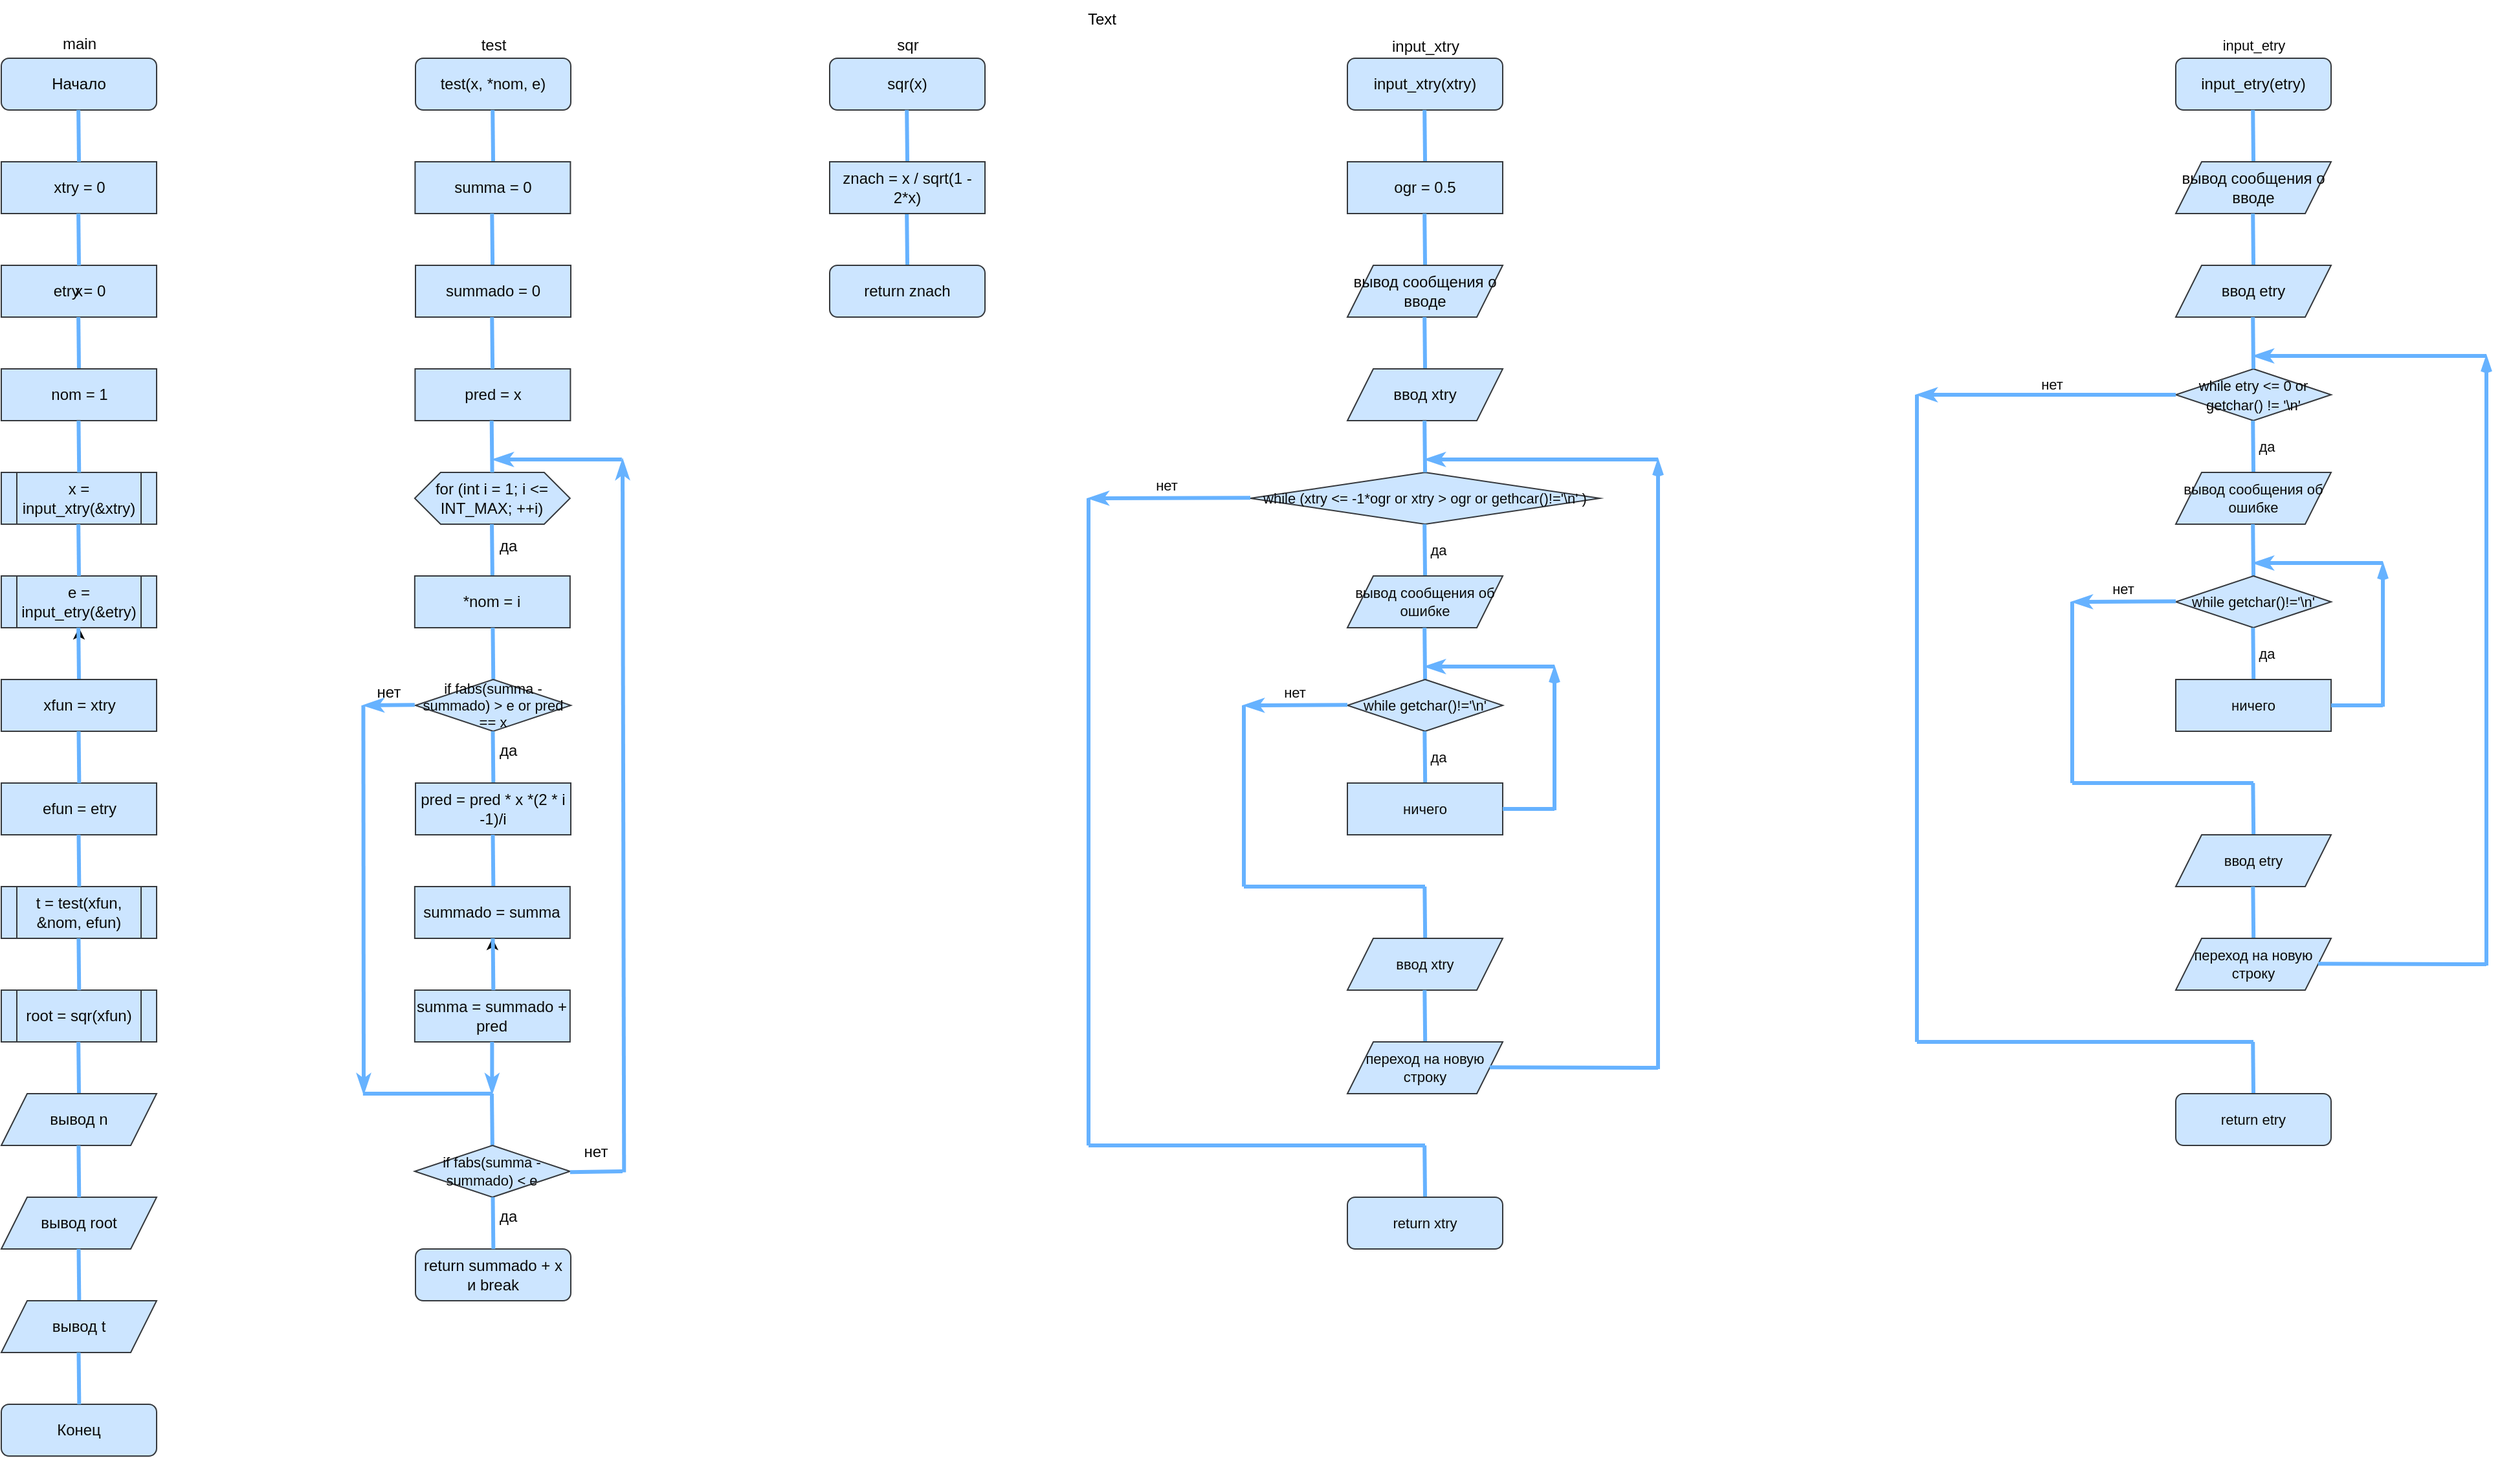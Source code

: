 <mxfile>
    <diagram id="ryQu1h_99_hGB_A9CcAF" name="Страница 1">
        <mxGraphModel dx="655" dy="371" grid="1" gridSize="10" guides="1" tooltips="1" connect="1" arrows="1" fold="1" page="1" pageScale="1" pageWidth="3300" pageHeight="2339" background="#ffffff" math="0" shadow="0">
            <root>
                <mxCell id="0"/>
                <mxCell id="1" parent="0"/>
                <mxCell id="2" value="&lt;font color=&quot;#050505&quot;&gt;Начало&lt;/font&gt;" style="whiteSpace=wrap;html=1;fillStyle=auto;fillColor=#cce5ff;strokeColor=#36393d;rounded=1;" parent="1" vertex="1">
                    <mxGeometry x="160" y="80" width="120" height="40" as="geometry"/>
                </mxCell>
                <mxCell id="3" value="Text" style="text;html=1;align=center;verticalAlign=middle;resizable=0;points=[];autosize=1;strokeColor=none;fillColor=none;" parent="1" vertex="1">
                    <mxGeometry x="985" y="35" width="50" height="30" as="geometry"/>
                </mxCell>
                <mxCell id="22" value="" style="rounded=0;whiteSpace=wrap;html=1;fillColor=#cce5ff;strokeColor=#36393d;" parent="1" vertex="1">
                    <mxGeometry x="160" y="160" width="120" height="40" as="geometry"/>
                </mxCell>
                <mxCell id="32" value="xtry = 0" style="text;html=1;align=center;verticalAlign=middle;resizable=0;points=[];autosize=1;strokeColor=none;fillColor=none;fontSize=12;fontFamily=Helvetica;fontColor=#0A0A0A;" parent="1" vertex="1">
                    <mxGeometry x="190" y="165" width="60" height="30" as="geometry"/>
                </mxCell>
                <mxCell id="34" value="x" style="rounded=0;whiteSpace=wrap;html=1;fillColor=#cce5ff;strokeColor=#36393d;" parent="1" vertex="1">
                    <mxGeometry x="160" y="240" width="120" height="40" as="geometry"/>
                </mxCell>
                <mxCell id="35" value="etry = 0" style="text;html=1;align=center;verticalAlign=middle;resizable=0;points=[];autosize=1;strokeColor=none;fillColor=none;fontSize=12;fontFamily=Helvetica;fontColor=#0A0A0A;" parent="1" vertex="1">
                    <mxGeometry x="190" y="245" width="60" height="30" as="geometry"/>
                </mxCell>
                <mxCell id="36" value="x = input_xtry(&amp;amp;xtry)" style="shape=process;whiteSpace=wrap;html=1;backgroundOutline=1;rounded=0;strokeColor=#36393d;fontFamily=Helvetica;fontSize=12;fontColor=#0A0A0A;fillColor=#cce5ff;" parent="1" vertex="1">
                    <mxGeometry x="160" y="400" width="120" height="40" as="geometry"/>
                </mxCell>
                <mxCell id="37" value="e = input_etry(&amp;amp;etry)" style="shape=process;whiteSpace=wrap;html=1;backgroundOutline=1;rounded=0;strokeColor=#36393d;fontFamily=Helvetica;fontSize=12;fontColor=#0A0A0A;fillColor=#cce5ff;" parent="1" vertex="1">
                    <mxGeometry x="160" y="480" width="120" height="40" as="geometry"/>
                </mxCell>
                <mxCell id="227" value="" style="edgeStyle=none;html=1;" parent="1" source="41" target="37" edge="1">
                    <mxGeometry relative="1" as="geometry"/>
                </mxCell>
                <mxCell id="41" value="t = test(xfun, &amp;amp;nom, efun)" style="shape=process;whiteSpace=wrap;html=1;backgroundOutline=1;rounded=0;strokeColor=#36393d;fontFamily=Helvetica;fontSize=12;fontColor=#0A0A0A;fillColor=#cce5ff;" parent="1" vertex="1">
                    <mxGeometry x="160" y="720" width="120" height="40" as="geometry"/>
                </mxCell>
                <mxCell id="42" value="root = sqr(xfun)" style="shape=process;whiteSpace=wrap;html=1;backgroundOutline=1;rounded=0;strokeColor=#36393d;fontFamily=Helvetica;fontSize=12;fontColor=#0A0A0A;fillColor=#cce5ff;" parent="1" vertex="1">
                    <mxGeometry x="160" y="800" width="120" height="40" as="geometry"/>
                </mxCell>
                <mxCell id="45" value="Конец" style="rounded=1;whiteSpace=wrap;html=1;strokeColor=#36393d;fontFamily=Helvetica;fontSize=12;fontColor=#0A0A0A;fillColor=#cce5ff;" parent="1" vertex="1">
                    <mxGeometry x="160" y="1120" width="120" height="40" as="geometry"/>
                </mxCell>
                <mxCell id="48" value="" style="endArrow=none;html=1;rounded=0;strokeColor=#66B2FF;strokeWidth=3;fontFamily=Helvetica;fontSize=12;fontColor=default;" parent="1" edge="1">
                    <mxGeometry width="50" height="50" relative="1" as="geometry">
                        <mxPoint x="220" y="160" as="sourcePoint"/>
                        <mxPoint x="219.58" y="120" as="targetPoint"/>
                    </mxGeometry>
                </mxCell>
                <mxCell id="49" value="" style="endArrow=none;html=1;rounded=0;strokeColor=#66B2FF;strokeWidth=3;fontFamily=Helvetica;fontSize=12;fontColor=default;" parent="1" edge="1">
                    <mxGeometry width="50" height="50" relative="1" as="geometry">
                        <mxPoint x="220.0" y="240" as="sourcePoint"/>
                        <mxPoint x="219.58" y="200" as="targetPoint"/>
                    </mxGeometry>
                </mxCell>
                <mxCell id="50" value="" style="endArrow=none;html=1;rounded=0;strokeColor=#66B2FF;strokeWidth=3;fontFamily=Helvetica;fontSize=12;fontColor=default;" parent="1" edge="1">
                    <mxGeometry width="50" height="50" relative="1" as="geometry">
                        <mxPoint x="220" y="320" as="sourcePoint"/>
                        <mxPoint x="219.58" y="280" as="targetPoint"/>
                    </mxGeometry>
                </mxCell>
                <mxCell id="51" value="" style="endArrow=none;html=1;rounded=0;strokeColor=#66B2FF;strokeWidth=3;fontFamily=Helvetica;fontSize=12;fontColor=default;" parent="1" edge="1">
                    <mxGeometry width="50" height="50" relative="1" as="geometry">
                        <mxPoint x="220" y="480" as="sourcePoint"/>
                        <mxPoint x="219.58" y="440" as="targetPoint"/>
                    </mxGeometry>
                </mxCell>
                <mxCell id="52" value="" style="endArrow=none;html=1;rounded=0;strokeColor=#66B2FF;strokeWidth=3;fontFamily=Helvetica;fontSize=12;fontColor=default;" parent="1" edge="1">
                    <mxGeometry width="50" height="50" relative="1" as="geometry">
                        <mxPoint x="220" y="560" as="sourcePoint"/>
                        <mxPoint x="219.58" y="520" as="targetPoint"/>
                    </mxGeometry>
                </mxCell>
                <mxCell id="59" value="" style="endArrow=none;html=1;rounded=0;strokeColor=#66B2FF;strokeWidth=3;fontFamily=Helvetica;fontSize=12;fontColor=default;" parent="1" edge="1">
                    <mxGeometry width="50" height="50" relative="1" as="geometry">
                        <mxPoint x="220" y="880" as="sourcePoint"/>
                        <mxPoint x="219.58" y="840" as="targetPoint"/>
                    </mxGeometry>
                </mxCell>
                <mxCell id="60" value="main" style="text;html=1;align=center;verticalAlign=middle;resizable=0;points=[];autosize=1;strokeColor=none;fillColor=none;fontSize=12;fontFamily=Helvetica;fontColor=#0A0A0A;" parent="1" vertex="1">
                    <mxGeometry x="195" y="54" width="50" height="30" as="geometry"/>
                </mxCell>
                <mxCell id="101" value="test(x, *nom, e)" style="rounded=1;whiteSpace=wrap;html=1;strokeColor=#36393d;fontFamily=Helvetica;fontSize=12;fontColor=#0A0A0A;fillColor=#cce5ff;" parent="1" vertex="1">
                    <mxGeometry x="480" y="80" width="120" height="40" as="geometry"/>
                </mxCell>
                <mxCell id="102" value="" style="endArrow=none;html=1;rounded=0;strokeColor=#66B2FF;strokeWidth=3;fontFamily=Helvetica;fontSize=12;fontColor=default;" parent="1" edge="1">
                    <mxGeometry width="50" height="50" relative="1" as="geometry">
                        <mxPoint x="540.02" y="160" as="sourcePoint"/>
                        <mxPoint x="539.6" y="120" as="targetPoint"/>
                    </mxGeometry>
                </mxCell>
                <mxCell id="103" value="for (int i = 1; i &amp;lt;= INT_MAX; ++i)" style="shape=hexagon;perimeter=hexagonPerimeter2;whiteSpace=wrap;html=1;fixedSize=1;rounded=0;strokeColor=#36393d;fontFamily=Helvetica;fontSize=12;fontColor=#0A0A0A;fillColor=#cce5ff;" parent="1" vertex="1">
                    <mxGeometry x="479.42" y="400" width="120" height="40" as="geometry"/>
                </mxCell>
                <mxCell id="104" value="" style="endArrow=none;html=1;rounded=0;strokeColor=#66B2FF;strokeWidth=3;fontFamily=Helvetica;fontSize=12;fontColor=default;" parent="1" edge="1">
                    <mxGeometry width="50" height="50" relative="1" as="geometry">
                        <mxPoint x="539.44" y="480" as="sourcePoint"/>
                        <mxPoint x="539.02" y="440" as="targetPoint"/>
                    </mxGeometry>
                </mxCell>
                <mxCell id="110" value="" style="endArrow=none;html=1;rounded=0;strokeColor=#66B2FF;strokeWidth=3;fontFamily=Helvetica;fontSize=12;fontColor=#0A0A0A;" parent="1" edge="1">
                    <mxGeometry width="50" height="50" relative="1" as="geometry">
                        <mxPoint x="439.42" y="880" as="sourcePoint"/>
                        <mxPoint x="539.42" y="880" as="targetPoint"/>
                    </mxGeometry>
                </mxCell>
                <mxCell id="112" value="return summado + x&lt;br&gt;и break" style="rounded=1;whiteSpace=wrap;html=1;strokeColor=#36393d;fontFamily=Helvetica;fontSize=12;fontColor=#0A0A0A;fillColor=#cce5ff;" parent="1" vertex="1">
                    <mxGeometry x="480" y="1000" width="120" height="40" as="geometry"/>
                </mxCell>
                <mxCell id="117" value="" style="edgeStyle=none;orthogonalLoop=1;jettySize=auto;html=1;rounded=0;strokeColor=#66B2FF;strokeWidth=3;fontFamily=Helvetica;fontSize=12;fontColor=#0A0A0A;endArrow=classicThin;endFill=1;" parent="1" edge="1">
                    <mxGeometry width="100" relative="1" as="geometry">
                        <mxPoint x="1360" y="550" as="sourcePoint"/>
                        <mxPoint x="1260" y="550" as="targetPoint"/>
                        <Array as="points"/>
                    </mxGeometry>
                </mxCell>
                <mxCell id="119" value="да&amp;nbsp;" style="text;html=1;align=center;verticalAlign=middle;resizable=0;points=[];autosize=1;strokeColor=none;fillColor=none;fontSize=12;fontFamily=Helvetica;fontColor=#0A0A0A;" parent="1" vertex="1">
                    <mxGeometry x="533.42" y="442" width="40" height="30" as="geometry"/>
                </mxCell>
                <mxCell id="120" value="test" style="text;html=1;align=center;verticalAlign=middle;resizable=0;points=[];autosize=1;strokeColor=none;fillColor=none;fontSize=12;fontFamily=Helvetica;fontColor=#0A0A0A;" parent="1" vertex="1">
                    <mxGeometry x="520" y="55" width="40" height="30" as="geometry"/>
                </mxCell>
                <mxCell id="121" value="" style="edgeStyle=none;orthogonalLoop=1;jettySize=auto;html=1;rounded=0;strokeColor=#66B2FF;strokeWidth=3;fontFamily=Helvetica;fontSize=12;fontColor=#0A0A0A;endArrow=classicThin;endFill=1;exitX=1.043;exitY=1.024;exitDx=0;exitDy=0;exitPerimeter=0;" parent="1" source="321" edge="1">
                    <mxGeometry width="100" relative="1" as="geometry">
                        <mxPoint x="639.42" y="1020" as="sourcePoint"/>
                        <mxPoint x="640" y="390" as="targetPoint"/>
                        <Array as="points"/>
                    </mxGeometry>
                </mxCell>
                <mxCell id="122" value="sqr(x)" style="rounded=1;whiteSpace=wrap;html=1;strokeColor=#36393d;fontFamily=Helvetica;fontSize=12;fontColor=#0A0A0A;fillColor=#cce5ff;" parent="1" vertex="1">
                    <mxGeometry x="800" y="80" width="120" height="40" as="geometry"/>
                </mxCell>
                <mxCell id="123" value="sqr" style="text;html=1;align=center;verticalAlign=middle;resizable=0;points=[];autosize=1;strokeColor=none;fillColor=none;fontSize=12;fontFamily=Helvetica;fontColor=#0A0A0A;" parent="1" vertex="1">
                    <mxGeometry x="840" y="55" width="40" height="30" as="geometry"/>
                </mxCell>
                <mxCell id="125" value="" style="endArrow=none;html=1;rounded=0;strokeColor=#66B2FF;strokeWidth=3;fontFamily=Helvetica;fontSize=12;fontColor=default;" parent="1" edge="1">
                    <mxGeometry width="50" height="50" relative="1" as="geometry">
                        <mxPoint x="860.02" y="160" as="sourcePoint"/>
                        <mxPoint x="859.6" y="120" as="targetPoint"/>
                    </mxGeometry>
                </mxCell>
                <mxCell id="126" value="" style="endArrow=none;html=1;rounded=0;strokeColor=#66B2FF;strokeWidth=3;fontFamily=Helvetica;fontSize=12;fontColor=default;" parent="1" edge="1">
                    <mxGeometry width="50" height="50" relative="1" as="geometry">
                        <mxPoint x="860.02" y="240" as="sourcePoint"/>
                        <mxPoint x="859.6" y="200" as="targetPoint"/>
                    </mxGeometry>
                </mxCell>
                <mxCell id="128" value="return znach" style="rounded=1;whiteSpace=wrap;html=1;strokeColor=#36393d;fontFamily=Helvetica;fontSize=12;fontColor=#0A0A0A;fillColor=#cce5ff;" parent="1" vertex="1">
                    <mxGeometry x="800" y="240" width="120" height="40" as="geometry"/>
                </mxCell>
                <mxCell id="137" value="znach = x / sqrt(1 - 2*x)" style="whiteSpace=wrap;html=1;rounded=0;strokeColor=#36393d;fontFamily=Helvetica;fontSize=12;fontColor=#0A0A0A;fillColor=#cce5ff;" parent="1" vertex="1">
                    <mxGeometry x="800" y="160" width="120" height="40" as="geometry"/>
                </mxCell>
                <mxCell id="138" value="input_xtry(xtry)" style="rounded=1;whiteSpace=wrap;html=1;strokeColor=#36393d;fontFamily=Helvetica;fontSize=12;fontColor=#0A0A0A;fillColor=#cce5ff;" parent="1" vertex="1">
                    <mxGeometry x="1200" y="80" width="120" height="40" as="geometry"/>
                </mxCell>
                <mxCell id="139" value="input_xtry" style="text;html=1;align=center;verticalAlign=middle;resizable=0;points=[];autosize=1;strokeColor=none;fillColor=none;fontSize=12;fontFamily=Helvetica;fontColor=#0A0A0A;" parent="1" vertex="1">
                    <mxGeometry x="1220" y="56" width="80" height="30" as="geometry"/>
                </mxCell>
                <mxCell id="140" value="" style="endArrow=none;html=1;rounded=0;strokeColor=#66B2FF;strokeWidth=3;fontFamily=Helvetica;fontSize=12;fontColor=default;" parent="1" edge="1">
                    <mxGeometry width="50" height="50" relative="1" as="geometry">
                        <mxPoint x="1260.02" y="160" as="sourcePoint"/>
                        <mxPoint x="1259.6" y="120" as="targetPoint"/>
                    </mxGeometry>
                </mxCell>
                <mxCell id="141" value="ogr = 0.5" style="whiteSpace=wrap;html=1;rounded=0;strokeColor=#36393d;fontFamily=Helvetica;fontSize=12;fontColor=#0A0A0A;fillColor=#cce5ff;" parent="1" vertex="1">
                    <mxGeometry x="1200" y="160" width="120" height="40" as="geometry"/>
                </mxCell>
                <mxCell id="143" value="" style="endArrow=none;html=1;rounded=0;strokeColor=#66B2FF;strokeWidth=3;fontFamily=Helvetica;fontSize=12;fontColor=default;" parent="1" edge="1">
                    <mxGeometry width="50" height="50" relative="1" as="geometry">
                        <mxPoint x="1260.02" y="240" as="sourcePoint"/>
                        <mxPoint x="1259.6" y="200" as="targetPoint"/>
                    </mxGeometry>
                </mxCell>
                <mxCell id="144" value="вывод сообщения о вводе" style="shape=parallelogram;perimeter=parallelogramPerimeter;whiteSpace=wrap;html=1;fixedSize=1;rounded=0;strokeColor=#36393d;fontFamily=Helvetica;fontSize=12;fontColor=#0A0A0A;fillColor=#cce5ff;" parent="1" vertex="1">
                    <mxGeometry x="1200" y="240" width="120" height="40" as="geometry"/>
                </mxCell>
                <mxCell id="146" value="" style="endArrow=none;html=1;rounded=0;strokeColor=#66B2FF;strokeWidth=3;fontFamily=Helvetica;fontSize=12;fontColor=default;" parent="1" edge="1">
                    <mxGeometry width="50" height="50" relative="1" as="geometry">
                        <mxPoint x="1260.02" y="320" as="sourcePoint"/>
                        <mxPoint x="1259.6" y="280" as="targetPoint"/>
                    </mxGeometry>
                </mxCell>
                <mxCell id="147" value="ввод xtry" style="shape=parallelogram;perimeter=parallelogramPerimeter;whiteSpace=wrap;html=1;fixedSize=1;rounded=0;strokeColor=#36393d;fontFamily=Helvetica;fontSize=12;fontColor=#0A0A0A;fillColor=#cce5ff;" parent="1" vertex="1">
                    <mxGeometry x="1200" y="320" width="120" height="40" as="geometry"/>
                </mxCell>
                <mxCell id="148" value="&lt;font style=&quot;font-size: 11px;&quot;&gt;while (xtry &amp;lt;= -1*ogr or xtry &amp;gt; ogr or gethcar()!='\n' )&lt;/font&gt;" style="rhombus;whiteSpace=wrap;html=1;rounded=0;strokeColor=#36393d;fontFamily=Helvetica;fontSize=12;fontColor=#0A0A0A;fillColor=#cce5ff;" parent="1" vertex="1">
                    <mxGeometry x="1125" y="400" width="270" height="40" as="geometry"/>
                </mxCell>
                <mxCell id="149" value="" style="endArrow=none;html=1;rounded=0;strokeColor=#66B2FF;strokeWidth=3;fontFamily=Helvetica;fontSize=12;fontColor=default;" parent="1" edge="1">
                    <mxGeometry width="50" height="50" relative="1" as="geometry">
                        <mxPoint x="1260.02" y="400" as="sourcePoint"/>
                        <mxPoint x="1259.6" y="360" as="targetPoint"/>
                    </mxGeometry>
                </mxCell>
                <mxCell id="150" value="" style="endArrow=none;html=1;rounded=0;strokeColor=#66B2FF;strokeWidth=3;fontFamily=Helvetica;fontSize=12;fontColor=default;" parent="1" edge="1">
                    <mxGeometry width="50" height="50" relative="1" as="geometry">
                        <mxPoint x="1260.02" y="480" as="sourcePoint"/>
                        <mxPoint x="1259.6" y="440" as="targetPoint"/>
                    </mxGeometry>
                </mxCell>
                <mxCell id="151" value="да" style="text;html=1;align=center;verticalAlign=middle;resizable=0;points=[];autosize=1;strokeColor=none;fillColor=none;fontSize=11;fontFamily=Helvetica;fontColor=#0A0A0A;" parent="1" vertex="1">
                    <mxGeometry x="1250" y="445" width="40" height="30" as="geometry"/>
                </mxCell>
                <mxCell id="152" value="вывод сообщения об ошибке" style="shape=parallelogram;perimeter=parallelogramPerimeter;whiteSpace=wrap;html=1;fixedSize=1;rounded=0;strokeColor=#36393d;fontFamily=Helvetica;fontSize=11;fontColor=#0A0A0A;fillColor=#cce5ff;" parent="1" vertex="1">
                    <mxGeometry x="1200" y="480" width="120" height="40" as="geometry"/>
                </mxCell>
                <mxCell id="153" value="" style="endArrow=none;html=1;rounded=0;strokeColor=#66B2FF;strokeWidth=3;fontFamily=Helvetica;fontSize=12;fontColor=default;" parent="1" edge="1">
                    <mxGeometry width="50" height="50" relative="1" as="geometry">
                        <mxPoint x="1260.02" y="560" as="sourcePoint"/>
                        <mxPoint x="1259.6" y="520" as="targetPoint"/>
                    </mxGeometry>
                </mxCell>
                <mxCell id="155" value="while getchar()!='\n'" style="rhombus;whiteSpace=wrap;html=1;rounded=0;strokeColor=#36393d;fontFamily=Helvetica;fontSize=11;fontColor=#0A0A0A;fillColor=#cce5ff;" parent="1" vertex="1">
                    <mxGeometry x="1200" y="560" width="120" height="40" as="geometry"/>
                </mxCell>
                <mxCell id="156" value="" style="endArrow=none;html=1;rounded=0;strokeColor=#66B2FF;strokeWidth=3;fontFamily=Helvetica;fontSize=12;fontColor=default;" parent="1" edge="1">
                    <mxGeometry width="50" height="50" relative="1" as="geometry">
                        <mxPoint x="1260.09" y="640" as="sourcePoint"/>
                        <mxPoint x="1259.67" y="600" as="targetPoint"/>
                    </mxGeometry>
                </mxCell>
                <mxCell id="158" value="да" style="text;html=1;align=center;verticalAlign=middle;resizable=0;points=[];autosize=1;strokeColor=none;fillColor=none;fontSize=11;fontFamily=Helvetica;fontColor=#0A0A0A;" parent="1" vertex="1">
                    <mxGeometry x="1250" y="605" width="40" height="30" as="geometry"/>
                </mxCell>
                <mxCell id="159" value="ничего" style="whiteSpace=wrap;html=1;rounded=0;strokeColor=#36393d;fontFamily=Helvetica;fontSize=11;fontColor=#0A0A0A;fillColor=#cce5ff;" parent="1" vertex="1">
                    <mxGeometry x="1200" y="640" width="120" height="40" as="geometry"/>
                </mxCell>
                <mxCell id="160" value="" style="endArrow=none;html=1;rounded=0;strokeColor=#66B2FF;strokeWidth=3;fontFamily=Helvetica;fontSize=11;fontColor=#0A0A0A;" parent="1" edge="1">
                    <mxGeometry width="50" height="50" relative="1" as="geometry">
                        <mxPoint x="1320" y="660" as="sourcePoint"/>
                        <mxPoint x="1360" y="660" as="targetPoint"/>
                    </mxGeometry>
                </mxCell>
                <mxCell id="161" value="" style="endArrow=openThin;html=1;rounded=0;strokeColor=#66B2FF;strokeWidth=3;fontFamily=Helvetica;fontSize=11;fontColor=#0A0A0A;endFill=0;" parent="1" edge="1">
                    <mxGeometry width="50" height="50" relative="1" as="geometry">
                        <mxPoint x="1360" y="661" as="sourcePoint"/>
                        <mxPoint x="1360" y="550" as="targetPoint"/>
                    </mxGeometry>
                </mxCell>
                <mxCell id="163" value="" style="edgeStyle=none;orthogonalLoop=1;jettySize=auto;html=1;rounded=0;strokeColor=#66B2FF;strokeWidth=3;fontFamily=Helvetica;fontSize=12;fontColor=#0A0A0A;endArrow=classicThin;endFill=1;" parent="1" edge="1">
                    <mxGeometry width="100" relative="1" as="geometry">
                        <mxPoint x="1200" y="579.67" as="sourcePoint"/>
                        <mxPoint x="1120" y="580" as="targetPoint"/>
                        <Array as="points"/>
                    </mxGeometry>
                </mxCell>
                <mxCell id="164" value="нет" style="text;html=1;align=center;verticalAlign=middle;resizable=0;points=[];autosize=1;strokeColor=none;fillColor=none;fontSize=11;fontFamily=Helvetica;fontColor=#0A0A0A;" parent="1" vertex="1">
                    <mxGeometry x="1139" y="555" width="40" height="30" as="geometry"/>
                </mxCell>
                <mxCell id="165" value="" style="endArrow=none;html=1;rounded=0;strokeColor=#66B2FF;strokeWidth=3;fontFamily=Helvetica;fontSize=12;fontColor=default;" parent="1" edge="1">
                    <mxGeometry width="50" height="50" relative="1" as="geometry">
                        <mxPoint x="1120" y="720" as="sourcePoint"/>
                        <mxPoint x="1120" y="580" as="targetPoint"/>
                    </mxGeometry>
                </mxCell>
                <mxCell id="166" value="" style="endArrow=none;html=1;rounded=0;strokeColor=#66B2FF;strokeWidth=3;fontFamily=Helvetica;fontSize=11;fontColor=#0A0A0A;" parent="1" edge="1">
                    <mxGeometry width="50" height="50" relative="1" as="geometry">
                        <mxPoint x="1120" y="720" as="sourcePoint"/>
                        <mxPoint x="1260" y="720" as="targetPoint"/>
                    </mxGeometry>
                </mxCell>
                <mxCell id="167" value="" style="endArrow=none;html=1;rounded=0;strokeColor=#66B2FF;strokeWidth=3;fontFamily=Helvetica;fontSize=12;fontColor=default;" parent="1" edge="1">
                    <mxGeometry width="50" height="50" relative="1" as="geometry">
                        <mxPoint x="1260.09" y="760" as="sourcePoint"/>
                        <mxPoint x="1259.67" y="720" as="targetPoint"/>
                    </mxGeometry>
                </mxCell>
                <mxCell id="168" value="ввод xtry" style="shape=parallelogram;perimeter=parallelogramPerimeter;whiteSpace=wrap;html=1;fixedSize=1;rounded=0;strokeColor=#36393d;fontFamily=Helvetica;fontSize=11;fontColor=#0A0A0A;fillColor=#cce5ff;" parent="1" vertex="1">
                    <mxGeometry x="1200" y="760" width="120" height="40" as="geometry"/>
                </mxCell>
                <mxCell id="169" value="" style="endArrow=none;html=1;rounded=0;strokeColor=#66B2FF;strokeWidth=3;fontFamily=Helvetica;fontSize=12;fontColor=default;" parent="1" edge="1">
                    <mxGeometry width="50" height="50" relative="1" as="geometry">
                        <mxPoint x="1260.09" y="840" as="sourcePoint"/>
                        <mxPoint x="1259.67" y="800" as="targetPoint"/>
                    </mxGeometry>
                </mxCell>
                <mxCell id="170" value="переход на новую строку" style="shape=parallelogram;perimeter=parallelogramPerimeter;whiteSpace=wrap;html=1;fixedSize=1;rounded=0;strokeColor=#36393d;fontFamily=Helvetica;fontSize=11;fontColor=#0A0A0A;fillColor=#cce5ff;" parent="1" vertex="1">
                    <mxGeometry x="1200" y="840" width="120" height="40" as="geometry"/>
                </mxCell>
                <mxCell id="171" value="" style="endArrow=none;html=1;rounded=0;strokeColor=#66B2FF;strokeWidth=3;fontFamily=Helvetica;fontSize=11;fontColor=#0A0A0A;" parent="1" edge="1">
                    <mxGeometry width="50" height="50" relative="1" as="geometry">
                        <mxPoint x="1310" y="859.6" as="sourcePoint"/>
                        <mxPoint x="1440" y="860" as="targetPoint"/>
                    </mxGeometry>
                </mxCell>
                <mxCell id="172" value="" style="endArrow=openThin;html=1;rounded=0;strokeColor=#66B2FF;strokeWidth=3;fontFamily=Helvetica;fontSize=11;fontColor=#0A0A0A;endFill=0;" parent="1" edge="1">
                    <mxGeometry width="50" height="50" relative="1" as="geometry">
                        <mxPoint x="1440" y="861" as="sourcePoint"/>
                        <mxPoint x="1440" y="390" as="targetPoint"/>
                    </mxGeometry>
                </mxCell>
                <mxCell id="173" value="" style="edgeStyle=none;orthogonalLoop=1;jettySize=auto;html=1;rounded=0;strokeColor=#66B2FF;strokeWidth=3;fontFamily=Helvetica;fontSize=12;fontColor=#0A0A0A;endArrow=classicThin;endFill=1;" parent="1" edge="1">
                    <mxGeometry width="100" relative="1" as="geometry">
                        <mxPoint x="1440" y="390" as="sourcePoint"/>
                        <mxPoint x="1260" y="390" as="targetPoint"/>
                        <Array as="points"/>
                    </mxGeometry>
                </mxCell>
                <mxCell id="174" value="" style="edgeStyle=none;orthogonalLoop=1;jettySize=auto;html=1;rounded=0;strokeColor=#66B2FF;strokeWidth=3;fontFamily=Helvetica;fontSize=12;fontColor=#0A0A0A;endArrow=classicThin;endFill=1;" parent="1" edge="1">
                    <mxGeometry width="100" relative="1" as="geometry">
                        <mxPoint x="1125" y="419.6" as="sourcePoint"/>
                        <mxPoint x="1000" y="420" as="targetPoint"/>
                        <Array as="points"/>
                    </mxGeometry>
                </mxCell>
                <mxCell id="175" value="нет" style="text;html=1;align=center;verticalAlign=middle;resizable=0;points=[];autosize=1;strokeColor=none;fillColor=none;fontSize=11;fontFamily=Helvetica;fontColor=#0A0A0A;" parent="1" vertex="1">
                    <mxGeometry x="1040" y="395" width="40" height="30" as="geometry"/>
                </mxCell>
                <mxCell id="176" value="" style="endArrow=none;html=1;rounded=0;strokeColor=#66B2FF;strokeWidth=3;fontFamily=Helvetica;fontSize=12;fontColor=default;" parent="1" edge="1">
                    <mxGeometry width="50" height="50" relative="1" as="geometry">
                        <mxPoint x="1000" y="920" as="sourcePoint"/>
                        <mxPoint x="1000" y="420" as="targetPoint"/>
                    </mxGeometry>
                </mxCell>
                <mxCell id="177" value="" style="endArrow=none;html=1;rounded=0;strokeColor=#66B2FF;strokeWidth=3;fontFamily=Helvetica;fontSize=11;fontColor=#0A0A0A;" parent="1" edge="1">
                    <mxGeometry width="50" height="50" relative="1" as="geometry">
                        <mxPoint x="1000" y="920.0" as="sourcePoint"/>
                        <mxPoint x="1260" y="920" as="targetPoint"/>
                    </mxGeometry>
                </mxCell>
                <mxCell id="178" value="" style="endArrow=none;html=1;rounded=0;strokeColor=#66B2FF;strokeWidth=3;fontFamily=Helvetica;fontSize=12;fontColor=default;" parent="1" edge="1">
                    <mxGeometry width="50" height="50" relative="1" as="geometry">
                        <mxPoint x="1260.02" y="960" as="sourcePoint"/>
                        <mxPoint x="1259.6" y="920" as="targetPoint"/>
                    </mxGeometry>
                </mxCell>
                <mxCell id="180" value="return xtry" style="rounded=1;whiteSpace=wrap;html=1;strokeColor=#36393d;fontFamily=Helvetica;fontSize=11;fontColor=#0A0A0A;fillColor=#cce5ff;" parent="1" vertex="1">
                    <mxGeometry x="1200" y="960" width="120" height="40" as="geometry"/>
                </mxCell>
                <mxCell id="181" value="" style="edgeStyle=none;orthogonalLoop=1;jettySize=auto;html=1;rounded=0;strokeColor=#66B2FF;strokeWidth=3;fontFamily=Helvetica;fontSize=12;fontColor=#0A0A0A;endArrow=classicThin;endFill=1;" parent="1" edge="1">
                    <mxGeometry width="100" relative="1" as="geometry">
                        <mxPoint x="2000.0" y="470" as="sourcePoint"/>
                        <mxPoint x="1900.0" y="470" as="targetPoint"/>
                        <Array as="points"/>
                    </mxGeometry>
                </mxCell>
                <mxCell id="182" value="input_etry(etry)" style="rounded=1;whiteSpace=wrap;html=1;strokeColor=#36393d;fontFamily=Helvetica;fontSize=12;fontColor=#0A0A0A;fillColor=#cce5ff;" parent="1" vertex="1">
                    <mxGeometry x="1840" y="80" width="120" height="40" as="geometry"/>
                </mxCell>
                <mxCell id="185" value="" style="endArrow=none;html=1;rounded=0;strokeColor=#66B2FF;strokeWidth=3;fontFamily=Helvetica;fontSize=12;fontColor=default;" parent="1" edge="1">
                    <mxGeometry width="50" height="50" relative="1" as="geometry">
                        <mxPoint x="1900.02" y="160" as="sourcePoint"/>
                        <mxPoint x="1899.6" y="120" as="targetPoint"/>
                    </mxGeometry>
                </mxCell>
                <mxCell id="186" value="вывод сообщения о вводе" style="shape=parallelogram;perimeter=parallelogramPerimeter;whiteSpace=wrap;html=1;fixedSize=1;rounded=0;strokeColor=#36393d;fontFamily=Helvetica;fontSize=12;fontColor=#0A0A0A;fillColor=#cce5ff;" parent="1" vertex="1">
                    <mxGeometry x="1840" y="160" width="120" height="40" as="geometry"/>
                </mxCell>
                <mxCell id="187" value="" style="endArrow=none;html=1;rounded=0;strokeColor=#66B2FF;strokeWidth=3;fontFamily=Helvetica;fontSize=12;fontColor=default;" parent="1" edge="1">
                    <mxGeometry width="50" height="50" relative="1" as="geometry">
                        <mxPoint x="1900.02" y="240" as="sourcePoint"/>
                        <mxPoint x="1899.6" y="200" as="targetPoint"/>
                    </mxGeometry>
                </mxCell>
                <mxCell id="188" value="ввод etry" style="shape=parallelogram;perimeter=parallelogramPerimeter;whiteSpace=wrap;html=1;fixedSize=1;rounded=0;strokeColor=#36393d;fontFamily=Helvetica;fontSize=12;fontColor=#0A0A0A;fillColor=#cce5ff;" parent="1" vertex="1">
                    <mxGeometry x="1840" y="240" width="120" height="40" as="geometry"/>
                </mxCell>
                <mxCell id="189" value="&lt;span style=&quot;font-size: 11px;&quot;&gt;while etry &amp;lt;= 0 or getchar() != '\n'&lt;/span&gt;" style="rhombus;whiteSpace=wrap;html=1;rounded=0;strokeColor=#36393d;fontFamily=Helvetica;fontSize=12;fontColor=#0A0A0A;fillColor=#cce5ff;" parent="1" vertex="1">
                    <mxGeometry x="1840" y="320" width="120" height="40" as="geometry"/>
                </mxCell>
                <mxCell id="190" value="" style="endArrow=none;html=1;rounded=0;strokeColor=#66B2FF;strokeWidth=3;fontFamily=Helvetica;fontSize=12;fontColor=default;" parent="1" edge="1">
                    <mxGeometry width="50" height="50" relative="1" as="geometry">
                        <mxPoint x="1900.02" y="320" as="sourcePoint"/>
                        <mxPoint x="1899.6" y="280" as="targetPoint"/>
                    </mxGeometry>
                </mxCell>
                <mxCell id="191" value="" style="endArrow=none;html=1;rounded=0;strokeColor=#66B2FF;strokeWidth=3;fontFamily=Helvetica;fontSize=12;fontColor=default;" parent="1" edge="1">
                    <mxGeometry width="50" height="50" relative="1" as="geometry">
                        <mxPoint x="1900.02" y="400" as="sourcePoint"/>
                        <mxPoint x="1899.6" y="360" as="targetPoint"/>
                    </mxGeometry>
                </mxCell>
                <mxCell id="192" value="да" style="text;html=1;align=center;verticalAlign=middle;resizable=0;points=[];autosize=1;strokeColor=none;fillColor=none;fontSize=11;fontFamily=Helvetica;fontColor=#0A0A0A;" parent="1" vertex="1">
                    <mxGeometry x="1890" y="365" width="40" height="30" as="geometry"/>
                </mxCell>
                <mxCell id="193" value="вывод сообщения об ошибке" style="shape=parallelogram;perimeter=parallelogramPerimeter;whiteSpace=wrap;html=1;fixedSize=1;rounded=0;strokeColor=#36393d;fontFamily=Helvetica;fontSize=11;fontColor=#0A0A0A;fillColor=#cce5ff;" parent="1" vertex="1">
                    <mxGeometry x="1840" y="400" width="120" height="40" as="geometry"/>
                </mxCell>
                <mxCell id="194" value="" style="endArrow=none;html=1;rounded=0;strokeColor=#66B2FF;strokeWidth=3;fontFamily=Helvetica;fontSize=12;fontColor=default;" parent="1" edge="1">
                    <mxGeometry width="50" height="50" relative="1" as="geometry">
                        <mxPoint x="1900.02" y="480" as="sourcePoint"/>
                        <mxPoint x="1899.6" y="440" as="targetPoint"/>
                    </mxGeometry>
                </mxCell>
                <mxCell id="195" value="while getchar()!='\n'" style="rhombus;whiteSpace=wrap;html=1;rounded=0;strokeColor=#36393d;fontFamily=Helvetica;fontSize=11;fontColor=#0A0A0A;fillColor=#cce5ff;" parent="1" vertex="1">
                    <mxGeometry x="1840" y="480" width="120" height="40" as="geometry"/>
                </mxCell>
                <mxCell id="196" value="" style="endArrow=none;html=1;rounded=0;strokeColor=#66B2FF;strokeWidth=3;fontFamily=Helvetica;fontSize=12;fontColor=default;" parent="1" edge="1">
                    <mxGeometry width="50" height="50" relative="1" as="geometry">
                        <mxPoint x="1900.09" y="560" as="sourcePoint"/>
                        <mxPoint x="1899.67" y="520" as="targetPoint"/>
                    </mxGeometry>
                </mxCell>
                <mxCell id="197" value="да" style="text;html=1;align=center;verticalAlign=middle;resizable=0;points=[];autosize=1;strokeColor=none;fillColor=none;fontSize=11;fontFamily=Helvetica;fontColor=#0A0A0A;" parent="1" vertex="1">
                    <mxGeometry x="1890" y="525" width="40" height="30" as="geometry"/>
                </mxCell>
                <mxCell id="198" value="ничего" style="whiteSpace=wrap;html=1;rounded=0;strokeColor=#36393d;fontFamily=Helvetica;fontSize=11;fontColor=#0A0A0A;fillColor=#cce5ff;" parent="1" vertex="1">
                    <mxGeometry x="1840" y="560" width="120" height="40" as="geometry"/>
                </mxCell>
                <mxCell id="199" value="" style="endArrow=none;html=1;rounded=0;strokeColor=#66B2FF;strokeWidth=3;fontFamily=Helvetica;fontSize=11;fontColor=#0A0A0A;" parent="1" edge="1">
                    <mxGeometry width="50" height="50" relative="1" as="geometry">
                        <mxPoint x="1960.0" y="580" as="sourcePoint"/>
                        <mxPoint x="2000.0" y="580" as="targetPoint"/>
                    </mxGeometry>
                </mxCell>
                <mxCell id="200" value="" style="endArrow=openThin;html=1;rounded=0;strokeColor=#66B2FF;strokeWidth=3;fontFamily=Helvetica;fontSize=11;fontColor=#0A0A0A;endFill=0;" parent="1" edge="1">
                    <mxGeometry width="50" height="50" relative="1" as="geometry">
                        <mxPoint x="2000.0" y="581" as="sourcePoint"/>
                        <mxPoint x="2000.0" y="470" as="targetPoint"/>
                    </mxGeometry>
                </mxCell>
                <mxCell id="201" value="" style="edgeStyle=none;orthogonalLoop=1;jettySize=auto;html=1;rounded=0;strokeColor=#66B2FF;strokeWidth=3;fontFamily=Helvetica;fontSize=12;fontColor=#0A0A0A;endArrow=classicThin;endFill=1;" parent="1" edge="1">
                    <mxGeometry width="100" relative="1" as="geometry">
                        <mxPoint x="1840.0" y="499.67" as="sourcePoint"/>
                        <mxPoint x="1760.0" y="500" as="targetPoint"/>
                        <Array as="points"/>
                    </mxGeometry>
                </mxCell>
                <mxCell id="202" value="нет" style="text;html=1;align=center;verticalAlign=middle;resizable=0;points=[];autosize=1;strokeColor=none;fillColor=none;fontSize=11;fontFamily=Helvetica;fontColor=#0A0A0A;" parent="1" vertex="1">
                    <mxGeometry x="1779" y="475" width="40" height="30" as="geometry"/>
                </mxCell>
                <mxCell id="203" value="" style="endArrow=none;html=1;rounded=0;strokeColor=#66B2FF;strokeWidth=3;fontFamily=Helvetica;fontSize=12;fontColor=default;" parent="1" edge="1">
                    <mxGeometry width="50" height="50" relative="1" as="geometry">
                        <mxPoint x="1760.0" y="640" as="sourcePoint"/>
                        <mxPoint x="1760.0" y="500" as="targetPoint"/>
                    </mxGeometry>
                </mxCell>
                <mxCell id="204" value="" style="endArrow=none;html=1;rounded=0;strokeColor=#66B2FF;strokeWidth=3;fontFamily=Helvetica;fontSize=11;fontColor=#0A0A0A;" parent="1" edge="1">
                    <mxGeometry width="50" height="50" relative="1" as="geometry">
                        <mxPoint x="1760.0" y="640" as="sourcePoint"/>
                        <mxPoint x="1900.0" y="640" as="targetPoint"/>
                    </mxGeometry>
                </mxCell>
                <mxCell id="205" value="" style="endArrow=none;html=1;rounded=0;strokeColor=#66B2FF;strokeWidth=3;fontFamily=Helvetica;fontSize=12;fontColor=default;" parent="1" edge="1">
                    <mxGeometry width="50" height="50" relative="1" as="geometry">
                        <mxPoint x="1900.09" y="680" as="sourcePoint"/>
                        <mxPoint x="1899.67" y="640" as="targetPoint"/>
                    </mxGeometry>
                </mxCell>
                <mxCell id="206" value="ввод etry" style="shape=parallelogram;perimeter=parallelogramPerimeter;whiteSpace=wrap;html=1;fixedSize=1;rounded=0;strokeColor=#36393d;fontFamily=Helvetica;fontSize=11;fontColor=#0A0A0A;fillColor=#cce5ff;" parent="1" vertex="1">
                    <mxGeometry x="1840" y="680" width="120" height="40" as="geometry"/>
                </mxCell>
                <mxCell id="207" value="" style="endArrow=none;html=1;rounded=0;strokeColor=#66B2FF;strokeWidth=3;fontFamily=Helvetica;fontSize=12;fontColor=default;" parent="1" edge="1">
                    <mxGeometry width="50" height="50" relative="1" as="geometry">
                        <mxPoint x="1900.09" y="760" as="sourcePoint"/>
                        <mxPoint x="1899.67" y="720" as="targetPoint"/>
                    </mxGeometry>
                </mxCell>
                <mxCell id="208" value="переход на новую строку" style="shape=parallelogram;perimeter=parallelogramPerimeter;whiteSpace=wrap;html=1;fixedSize=1;rounded=0;strokeColor=#36393d;fontFamily=Helvetica;fontSize=11;fontColor=#0A0A0A;fillColor=#cce5ff;" parent="1" vertex="1">
                    <mxGeometry x="1840" y="760" width="120" height="40" as="geometry"/>
                </mxCell>
                <mxCell id="209" value="" style="endArrow=none;html=1;rounded=0;strokeColor=#66B2FF;strokeWidth=3;fontFamily=Helvetica;fontSize=11;fontColor=#0A0A0A;" parent="1" edge="1">
                    <mxGeometry width="50" height="50" relative="1" as="geometry">
                        <mxPoint x="1950.0" y="779.6" as="sourcePoint"/>
                        <mxPoint x="2080.0" y="780" as="targetPoint"/>
                    </mxGeometry>
                </mxCell>
                <mxCell id="210" value="" style="endArrow=openThin;html=1;rounded=0;strokeColor=#66B2FF;strokeWidth=3;fontFamily=Helvetica;fontSize=11;fontColor=#0A0A0A;endFill=0;" parent="1" edge="1">
                    <mxGeometry width="50" height="50" relative="1" as="geometry">
                        <mxPoint x="2080.0" y="781" as="sourcePoint"/>
                        <mxPoint x="2080.0" y="310" as="targetPoint"/>
                    </mxGeometry>
                </mxCell>
                <mxCell id="211" value="" style="edgeStyle=none;orthogonalLoop=1;jettySize=auto;html=1;rounded=0;strokeColor=#66B2FF;strokeWidth=3;fontFamily=Helvetica;fontSize=12;fontColor=#0A0A0A;endArrow=classicThin;endFill=1;" parent="1" edge="1">
                    <mxGeometry width="100" relative="1" as="geometry">
                        <mxPoint x="2080.0" y="310" as="sourcePoint"/>
                        <mxPoint x="1900.0" y="310" as="targetPoint"/>
                        <Array as="points"/>
                    </mxGeometry>
                </mxCell>
                <mxCell id="212" value="" style="edgeStyle=none;orthogonalLoop=1;jettySize=auto;html=1;rounded=0;strokeColor=#66B2FF;strokeWidth=3;fontFamily=Helvetica;fontSize=12;fontColor=#0A0A0A;endArrow=classicThin;endFill=1;exitX=0;exitY=0.5;exitDx=0;exitDy=0;" parent="1" source="189" edge="1">
                    <mxGeometry width="100" relative="1" as="geometry">
                        <mxPoint x="1765.0" y="339.6" as="sourcePoint"/>
                        <mxPoint x="1640.0" y="340" as="targetPoint"/>
                        <Array as="points"/>
                    </mxGeometry>
                </mxCell>
                <mxCell id="213" value="нет" style="text;html=1;align=center;verticalAlign=middle;resizable=0;points=[];autosize=1;strokeColor=none;fillColor=none;fontSize=11;fontFamily=Helvetica;fontColor=#0A0A0A;" parent="1" vertex="1">
                    <mxGeometry x="1724" y="317" width="40" height="30" as="geometry"/>
                </mxCell>
                <mxCell id="214" value="" style="endArrow=none;html=1;rounded=0;strokeColor=#66B2FF;strokeWidth=3;fontFamily=Helvetica;fontSize=12;fontColor=default;" parent="1" edge="1">
                    <mxGeometry width="50" height="50" relative="1" as="geometry">
                        <mxPoint x="1640.0" y="840" as="sourcePoint"/>
                        <mxPoint x="1640.0" y="340" as="targetPoint"/>
                    </mxGeometry>
                </mxCell>
                <mxCell id="215" value="" style="endArrow=none;html=1;rounded=0;strokeColor=#66B2FF;strokeWidth=3;fontFamily=Helvetica;fontSize=11;fontColor=#0A0A0A;" parent="1" edge="1">
                    <mxGeometry width="50" height="50" relative="1" as="geometry">
                        <mxPoint x="1640.0" y="840" as="sourcePoint"/>
                        <mxPoint x="1900.0" y="840" as="targetPoint"/>
                    </mxGeometry>
                </mxCell>
                <mxCell id="216" value="" style="endArrow=none;html=1;rounded=0;strokeColor=#66B2FF;strokeWidth=3;fontFamily=Helvetica;fontSize=12;fontColor=default;" parent="1" edge="1">
                    <mxGeometry width="50" height="50" relative="1" as="geometry">
                        <mxPoint x="1900.02" y="880" as="sourcePoint"/>
                        <mxPoint x="1899.6" y="840" as="targetPoint"/>
                    </mxGeometry>
                </mxCell>
                <mxCell id="217" value="return etry" style="rounded=1;whiteSpace=wrap;html=1;strokeColor=#36393d;fontFamily=Helvetica;fontSize=11;fontColor=#0A0A0A;fillColor=#cce5ff;" parent="1" vertex="1">
                    <mxGeometry x="1840" y="880" width="120" height="40" as="geometry"/>
                </mxCell>
                <mxCell id="218" value="input_etry" style="text;html=1;align=center;verticalAlign=middle;resizable=0;points=[];autosize=1;strokeColor=none;fillColor=none;fontSize=11;fontFamily=Helvetica;fontColor=#0A0A0A;" parent="1" vertex="1">
                    <mxGeometry x="1865" y="55" width="70" height="30" as="geometry"/>
                </mxCell>
                <mxCell id="222" value="вывод root" style="shape=parallelogram;perimeter=parallelogramPerimeter;whiteSpace=wrap;html=1;fixedSize=1;rounded=0;strokeColor=#36393d;fontFamily=Helvetica;fontSize=12;fontColor=#0A0A0A;fillColor=#cce5ff;" parent="1" vertex="1">
                    <mxGeometry x="160" y="960" width="120" height="40" as="geometry"/>
                </mxCell>
                <mxCell id="223" value="" style="endArrow=none;html=1;rounded=0;strokeColor=#66B2FF;strokeWidth=3;fontFamily=Helvetica;fontSize=12;fontColor=default;" parent="1" edge="1">
                    <mxGeometry width="50" height="50" relative="1" as="geometry">
                        <mxPoint x="220.18" y="1040" as="sourcePoint"/>
                        <mxPoint x="219.76" y="1000" as="targetPoint"/>
                    </mxGeometry>
                </mxCell>
                <mxCell id="224" value="вывод t" style="shape=parallelogram;perimeter=parallelogramPerimeter;whiteSpace=wrap;html=1;fixedSize=1;rounded=0;strokeColor=#36393d;fontFamily=Helvetica;fontSize=12;fontColor=#0A0A0A;fillColor=#cce5ff;" parent="1" vertex="1">
                    <mxGeometry x="160" y="1040" width="120" height="40" as="geometry"/>
                </mxCell>
                <mxCell id="225" value="" style="endArrow=none;html=1;rounded=0;strokeColor=#66B2FF;strokeWidth=3;fontFamily=Helvetica;fontSize=12;fontColor=default;" parent="1" edge="1">
                    <mxGeometry width="50" height="50" relative="1" as="geometry">
                        <mxPoint x="220.18" y="1120" as="sourcePoint"/>
                        <mxPoint x="219.76" y="1080" as="targetPoint"/>
                    </mxGeometry>
                </mxCell>
                <mxCell id="228" value="" style="endArrow=none;html=1;rounded=0;strokeColor=#66B2FF;strokeWidth=3;fontFamily=Helvetica;fontSize=12;fontColor=default;" parent="1" edge="1">
                    <mxGeometry width="50" height="50" relative="1" as="geometry">
                        <mxPoint x="220.13" y="800" as="sourcePoint"/>
                        <mxPoint x="219.71" y="760" as="targetPoint"/>
                    </mxGeometry>
                </mxCell>
                <mxCell id="229" value="summa = 0" style="whiteSpace=wrap;html=1;rounded=0;strokeColor=#36393d;fontFamily=Helvetica;fontSize=12;fontColor=#0A0A0A;fillColor=#cce5ff;" parent="1" vertex="1">
                    <mxGeometry x="479.71" y="160" width="120" height="40" as="geometry"/>
                </mxCell>
                <mxCell id="230" value="pred = x" style="whiteSpace=wrap;html=1;rounded=0;strokeColor=#36393d;fontFamily=Helvetica;fontSize=12;fontColor=#0A0A0A;fillColor=#cce5ff;" parent="1" vertex="1">
                    <mxGeometry x="479.71" y="320" width="120" height="40" as="geometry"/>
                </mxCell>
                <mxCell id="231" value="" style="endArrow=none;html=1;rounded=0;strokeColor=#66B2FF;strokeWidth=3;fontFamily=Helvetica;fontSize=12;fontColor=default;" parent="1" edge="1">
                    <mxGeometry width="50" height="50" relative="1" as="geometry">
                        <mxPoint x="539.56" y="240" as="sourcePoint"/>
                        <mxPoint x="539.14" y="200" as="targetPoint"/>
                    </mxGeometry>
                </mxCell>
                <mxCell id="233" value="" style="endArrow=none;html=1;rounded=0;strokeColor=#66B2FF;strokeWidth=3;fontFamily=Helvetica;fontSize=12;fontColor=default;" parent="1" edge="1">
                    <mxGeometry width="50" height="50" relative="1" as="geometry">
                        <mxPoint x="539.27" y="400" as="sourcePoint"/>
                        <mxPoint x="538.85" y="360" as="targetPoint"/>
                    </mxGeometry>
                </mxCell>
                <mxCell id="286" value="&lt;span style=&quot;color: rgba(0, 0, 0, 0); font-family: monospace; font-size: 0px; text-align: start;&quot;&gt;%3CmxGraphModel%3E%3Croot%3E%3CmxCell%20id%3D%220%22%2F%3E%3CmxCell%20id%3D%221%22%20parent%3D%220%22%2F%3E%3CmxCell%20id%3D%222%22%20value%3D%22etry%20%3D%200%22%20style%3D%22text%3Bhtml%3D1%3Balign%3Dcenter%3BverticalAlign%3Dmiddle%3Bresizable%3D0%3Bpoints%3D%5B%5D%3Bautosize%3D1%3BstrokeColor%3Dnone%3BfillColor%3Dnone%3BfontSize%3D12%3BfontFamily%3DHelvetica%3BfontColor%3D%230A0A0A%3B%22%20vertex%3D%221%22%20parent%3D%221%22%3E%3CmxGeometry%20x%3D%22190%22%20y%3D%22245%22%20width%3D%2260%22%20height%3D%2230%22%20as%3D%22geometry%22%2F%3E%3C%2FmxCell%3E%3C%2Froot%3E%3C%2FmxGraphModel%3E&lt;/span&gt;" style="rounded=0;whiteSpace=wrap;html=1;fillColor=#cce5ff;strokeColor=#36393d;" parent="1" vertex="1">
                    <mxGeometry x="160" y="320" width="120" height="40" as="geometry"/>
                </mxCell>
                <mxCell id="287" value="nom = 1" style="text;html=1;align=center;verticalAlign=middle;resizable=0;points=[];autosize=1;strokeColor=none;fillColor=none;fontSize=12;fontFamily=Helvetica;fontColor=#0A0A0A;" parent="1" vertex="1">
                    <mxGeometry x="185" y="325" width="70" height="30" as="geometry"/>
                </mxCell>
                <mxCell id="288" value="" style="endArrow=none;html=1;rounded=0;strokeColor=#66B2FF;strokeWidth=3;fontFamily=Helvetica;fontSize=12;fontColor=default;" parent="1" edge="1">
                    <mxGeometry width="50" height="50" relative="1" as="geometry">
                        <mxPoint x="220.13" y="400" as="sourcePoint"/>
                        <mxPoint x="219.71" y="360" as="targetPoint"/>
                    </mxGeometry>
                </mxCell>
                <mxCell id="289" value="вывод n" style="shape=parallelogram;perimeter=parallelogramPerimeter;whiteSpace=wrap;html=1;fixedSize=1;rounded=0;strokeColor=#36393d;fontFamily=Helvetica;fontSize=12;fontColor=#0A0A0A;fillColor=#cce5ff;" parent="1" vertex="1">
                    <mxGeometry x="160" y="880" width="120" height="40" as="geometry"/>
                </mxCell>
                <mxCell id="290" value="" style="endArrow=none;html=1;rounded=0;strokeColor=#66B2FF;strokeWidth=3;fontFamily=Helvetica;fontSize=12;fontColor=default;" parent="1" edge="1">
                    <mxGeometry width="50" height="50" relative="1" as="geometry">
                        <mxPoint x="220.13" y="960" as="sourcePoint"/>
                        <mxPoint x="219.71" y="920" as="targetPoint"/>
                    </mxGeometry>
                </mxCell>
                <mxCell id="293" value="summado = 0" style="whiteSpace=wrap;html=1;rounded=0;strokeColor=#36393d;fontFamily=Helvetica;fontSize=12;fontColor=#0A0A0A;fillColor=#cce5ff;" parent="1" vertex="1">
                    <mxGeometry x="480" y="240" width="120" height="40" as="geometry"/>
                </mxCell>
                <mxCell id="294" value="" style="endArrow=none;html=1;rounded=0;strokeColor=#66B2FF;strokeWidth=3;fontFamily=Helvetica;fontSize=12;fontColor=default;" parent="1" edge="1">
                    <mxGeometry width="50" height="50" relative="1" as="geometry">
                        <mxPoint x="539.55" y="320" as="sourcePoint"/>
                        <mxPoint x="539.13" y="280" as="targetPoint"/>
                    </mxGeometry>
                </mxCell>
                <mxCell id="295" value="*nom = i" style="whiteSpace=wrap;html=1;rounded=0;strokeColor=#36393d;fontFamily=Helvetica;fontSize=12;fontColor=#0A0A0A;fillColor=#cce5ff;" parent="1" vertex="1">
                    <mxGeometry x="479.42" y="480" width="120" height="40" as="geometry"/>
                </mxCell>
                <mxCell id="296" value="" style="endArrow=none;html=1;rounded=0;strokeColor=#66B2FF;strokeWidth=3;fontFamily=Helvetica;fontSize=12;fontColor=default;" parent="1" edge="1">
                    <mxGeometry width="50" height="50" relative="1" as="geometry">
                        <mxPoint x="540.13" y="560" as="sourcePoint"/>
                        <mxPoint x="539.71" y="520" as="targetPoint"/>
                    </mxGeometry>
                </mxCell>
                <mxCell id="297" value="if fabs(summa - summado) &amp;gt; e or pred == x" style="rhombus;whiteSpace=wrap;html=1;rounded=0;strokeColor=#36393d;fontFamily=Helvetica;fontSize=11;fontColor=#0A0A0A;fillColor=#cce5ff;" parent="1" vertex="1">
                    <mxGeometry x="480" y="560" width="120" height="40" as="geometry"/>
                </mxCell>
                <mxCell id="299" value="" style="endArrow=none;html=1;rounded=0;strokeColor=#66B2FF;strokeWidth=3;fontFamily=Helvetica;fontSize=12;fontColor=default;" parent="1" edge="1">
                    <mxGeometry width="50" height="50" relative="1" as="geometry">
                        <mxPoint x="540.18" y="640" as="sourcePoint"/>
                        <mxPoint x="539.76" y="600" as="targetPoint"/>
                    </mxGeometry>
                </mxCell>
                <mxCell id="300" value="да&amp;nbsp;" style="text;html=1;align=center;verticalAlign=middle;resizable=0;points=[];autosize=1;strokeColor=none;fillColor=none;fontSize=12;fontFamily=Helvetica;fontColor=#0A0A0A;" parent="1" vertex="1">
                    <mxGeometry x="533.42" y="600" width="40" height="30" as="geometry"/>
                </mxCell>
                <mxCell id="301" value="pred = pred * x *(2 * i -1)/i" style="whiteSpace=wrap;html=1;rounded=0;strokeColor=#36393d;fontFamily=Helvetica;fontSize=12;fontColor=#0A0A0A;fillColor=#cce5ff;" parent="1" vertex="1">
                    <mxGeometry x="480" y="640" width="120" height="40" as="geometry"/>
                </mxCell>
                <mxCell id="303" value="" style="endArrow=none;html=1;rounded=0;strokeColor=#66B2FF;strokeWidth=3;fontFamily=Helvetica;fontSize=12;fontColor=default;" parent="1" edge="1">
                    <mxGeometry width="50" height="50" relative="1" as="geometry">
                        <mxPoint x="540.18" y="720" as="sourcePoint"/>
                        <mxPoint x="539.76" y="680" as="targetPoint"/>
                    </mxGeometry>
                </mxCell>
                <mxCell id="304" value="summado = summa" style="whiteSpace=wrap;html=1;rounded=0;strokeColor=#36393d;fontFamily=Helvetica;fontSize=12;fontColor=#0A0A0A;fillColor=#cce5ff;" parent="1" vertex="1">
                    <mxGeometry x="479.42" y="720" width="120" height="40" as="geometry"/>
                </mxCell>
                <mxCell id="316" value="" style="edgeStyle=none;html=1;" parent="1" source="305" target="304" edge="1">
                    <mxGeometry relative="1" as="geometry"/>
                </mxCell>
                <mxCell id="305" value="summa = summado + pred" style="whiteSpace=wrap;html=1;rounded=0;strokeColor=#36393d;fontFamily=Helvetica;fontSize=12;fontColor=#0A0A0A;fillColor=#cce5ff;" parent="1" vertex="1">
                    <mxGeometry x="479.42" y="800" width="120" height="40" as="geometry"/>
                </mxCell>
                <mxCell id="306" value="" style="endArrow=none;html=1;rounded=0;strokeColor=#66B2FF;strokeWidth=3;fontFamily=Helvetica;fontSize=12;fontColor=default;" parent="1" edge="1">
                    <mxGeometry width="50" height="50" relative="1" as="geometry">
                        <mxPoint x="540.18" y="800" as="sourcePoint"/>
                        <mxPoint x="539.76" y="760" as="targetPoint"/>
                    </mxGeometry>
                </mxCell>
                <mxCell id="307" value="" style="endArrow=none;html=1;rounded=0;strokeColor=#66B2FF;strokeWidth=3;fontFamily=Helvetica;fontSize=12;fontColor=default;" parent="1" edge="1">
                    <mxGeometry width="50" height="50" relative="1" as="geometry">
                        <mxPoint x="539.42" y="920" as="sourcePoint"/>
                        <mxPoint x="539.0" y="880" as="targetPoint"/>
                    </mxGeometry>
                </mxCell>
                <mxCell id="308" value="if fabs(summa - summado) &amp;lt; e" style="rhombus;whiteSpace=wrap;html=1;rounded=0;strokeColor=#36393d;fontFamily=Helvetica;fontSize=11;fontColor=#0A0A0A;fillColor=#cce5ff;" parent="1" vertex="1">
                    <mxGeometry x="479.42" y="920" width="120" height="40" as="geometry"/>
                </mxCell>
                <mxCell id="309" value="" style="endArrow=none;html=1;rounded=0;strokeColor=#66B2FF;strokeWidth=3;fontFamily=Helvetica;fontSize=12;fontColor=default;" parent="1" edge="1">
                    <mxGeometry width="50" height="50" relative="1" as="geometry">
                        <mxPoint x="540.18" y="1000" as="sourcePoint"/>
                        <mxPoint x="539.76" y="960" as="targetPoint"/>
                    </mxGeometry>
                </mxCell>
                <mxCell id="310" value="да&amp;nbsp;" style="text;html=1;align=center;verticalAlign=middle;resizable=0;points=[];autosize=1;strokeColor=none;fillColor=none;fontSize=12;fontFamily=Helvetica;fontColor=#0A0A0A;" parent="1" vertex="1">
                    <mxGeometry x="533.42" y="960" width="40" height="30" as="geometry"/>
                </mxCell>
                <mxCell id="313" value="" style="edgeStyle=none;orthogonalLoop=1;jettySize=auto;html=1;rounded=0;strokeColor=#66B2FF;strokeWidth=3;fontFamily=Helvetica;fontSize=12;fontColor=#0A0A0A;endArrow=classicThin;endFill=1;" parent="1" edge="1">
                    <mxGeometry width="100" relative="1" as="geometry">
                        <mxPoint x="479.42" y="579.66" as="sourcePoint"/>
                        <mxPoint x="440" y="580" as="targetPoint"/>
                        <Array as="points"/>
                    </mxGeometry>
                </mxCell>
                <mxCell id="314" value="нет" style="text;html=1;align=center;verticalAlign=middle;resizable=0;points=[];autosize=1;strokeColor=none;fillColor=none;fontSize=12;fontFamily=Helvetica;fontColor=#0A0A0A;" parent="1" vertex="1">
                    <mxGeometry x="439.42" y="555" width="40" height="30" as="geometry"/>
                </mxCell>
                <mxCell id="318" value="" style="edgeStyle=none;orthogonalLoop=1;jettySize=auto;html=1;rounded=0;strokeColor=#66B2FF;strokeWidth=3;fontFamily=Helvetica;fontSize=12;fontColor=#0A0A0A;endArrow=classicThin;endFill=1;" parent="1" edge="1">
                    <mxGeometry width="100" relative="1" as="geometry">
                        <mxPoint x="439.71" y="580" as="sourcePoint"/>
                        <mxPoint x="440" y="880" as="targetPoint"/>
                        <Array as="points"/>
                    </mxGeometry>
                </mxCell>
                <mxCell id="319" value="" style="edgeStyle=none;orthogonalLoop=1;jettySize=auto;html=1;rounded=0;strokeColor=#66B2FF;strokeWidth=3;fontFamily=Helvetica;fontSize=12;fontColor=#0A0A0A;endArrow=classicThin;endFill=1;" parent="1" edge="1">
                    <mxGeometry width="100" relative="1" as="geometry">
                        <mxPoint x="539.18" y="840" as="sourcePoint"/>
                        <mxPoint x="539.18" y="880" as="targetPoint"/>
                        <Array as="points"/>
                    </mxGeometry>
                </mxCell>
                <mxCell id="321" value="нет" style="text;html=1;align=center;verticalAlign=middle;resizable=0;points=[];autosize=1;strokeColor=none;fillColor=none;fontSize=12;fontFamily=Helvetica;fontColor=#0A0A0A;" parent="1" vertex="1">
                    <mxGeometry x="599.42" y="910" width="40" height="30" as="geometry"/>
                </mxCell>
                <mxCell id="322" value="" style="endArrow=none;html=1;rounded=0;strokeColor=#66B2FF;strokeWidth=3;fontFamily=Helvetica;fontSize=12;fontColor=#0A0A0A;" parent="1" edge="1">
                    <mxGeometry width="50" height="50" relative="1" as="geometry">
                        <mxPoint x="599.42" y="940.6" as="sourcePoint"/>
                        <mxPoint x="640" y="940" as="targetPoint"/>
                    </mxGeometry>
                </mxCell>
                <mxCell id="323" value="" style="edgeStyle=none;orthogonalLoop=1;jettySize=auto;html=1;rounded=0;strokeColor=#66B2FF;strokeWidth=3;fontFamily=Helvetica;fontSize=12;fontColor=#0A0A0A;endArrow=classicThin;endFill=1;" parent="1" edge="1">
                    <mxGeometry width="100" relative="1" as="geometry">
                        <mxPoint x="639.42" y="390" as="sourcePoint"/>
                        <mxPoint x="540" y="390" as="targetPoint"/>
                        <Array as="points"/>
                    </mxGeometry>
                </mxCell>
                <mxCell id="324" value="" style="rounded=0;whiteSpace=wrap;html=1;fillColor=#cce5ff;strokeColor=#36393d;" vertex="1" parent="1">
                    <mxGeometry x="160" y="560" width="120" height="40" as="geometry"/>
                </mxCell>
                <mxCell id="325" value="xfun = xtry" style="text;html=1;align=center;verticalAlign=middle;resizable=0;points=[];autosize=1;strokeColor=none;fillColor=none;fontSize=12;fontFamily=Helvetica;fontColor=#0A0A0A;" vertex="1" parent="1">
                    <mxGeometry x="180" y="565" width="80" height="30" as="geometry"/>
                </mxCell>
                <mxCell id="326" value="" style="rounded=0;whiteSpace=wrap;html=1;fillColor=#cce5ff;strokeColor=#36393d;" vertex="1" parent="1">
                    <mxGeometry x="160" y="640" width="120" height="40" as="geometry"/>
                </mxCell>
                <mxCell id="327" value="efun = etry" style="text;html=1;align=center;verticalAlign=middle;resizable=0;points=[];autosize=1;strokeColor=none;fillColor=none;fontSize=12;fontFamily=Helvetica;fontColor=#0A0A0A;" vertex="1" parent="1">
                    <mxGeometry x="180" y="645" width="80" height="30" as="geometry"/>
                </mxCell>
                <mxCell id="328" value="" style="endArrow=none;html=1;rounded=0;strokeColor=#66B2FF;strokeWidth=3;fontFamily=Helvetica;fontSize=12;fontColor=default;" edge="1" parent="1">
                    <mxGeometry width="50" height="50" relative="1" as="geometry">
                        <mxPoint x="220.18" y="640" as="sourcePoint"/>
                        <mxPoint x="219.76" y="600" as="targetPoint"/>
                    </mxGeometry>
                </mxCell>
                <mxCell id="329" value="" style="endArrow=none;html=1;rounded=0;strokeColor=#66B2FF;strokeWidth=3;fontFamily=Helvetica;fontSize=12;fontColor=default;" edge="1" parent="1">
                    <mxGeometry width="50" height="50" relative="1" as="geometry">
                        <mxPoint x="220.18" y="720" as="sourcePoint"/>
                        <mxPoint x="219.76" y="680" as="targetPoint"/>
                    </mxGeometry>
                </mxCell>
            </root>
        </mxGraphModel>
    </diagram>
</mxfile>